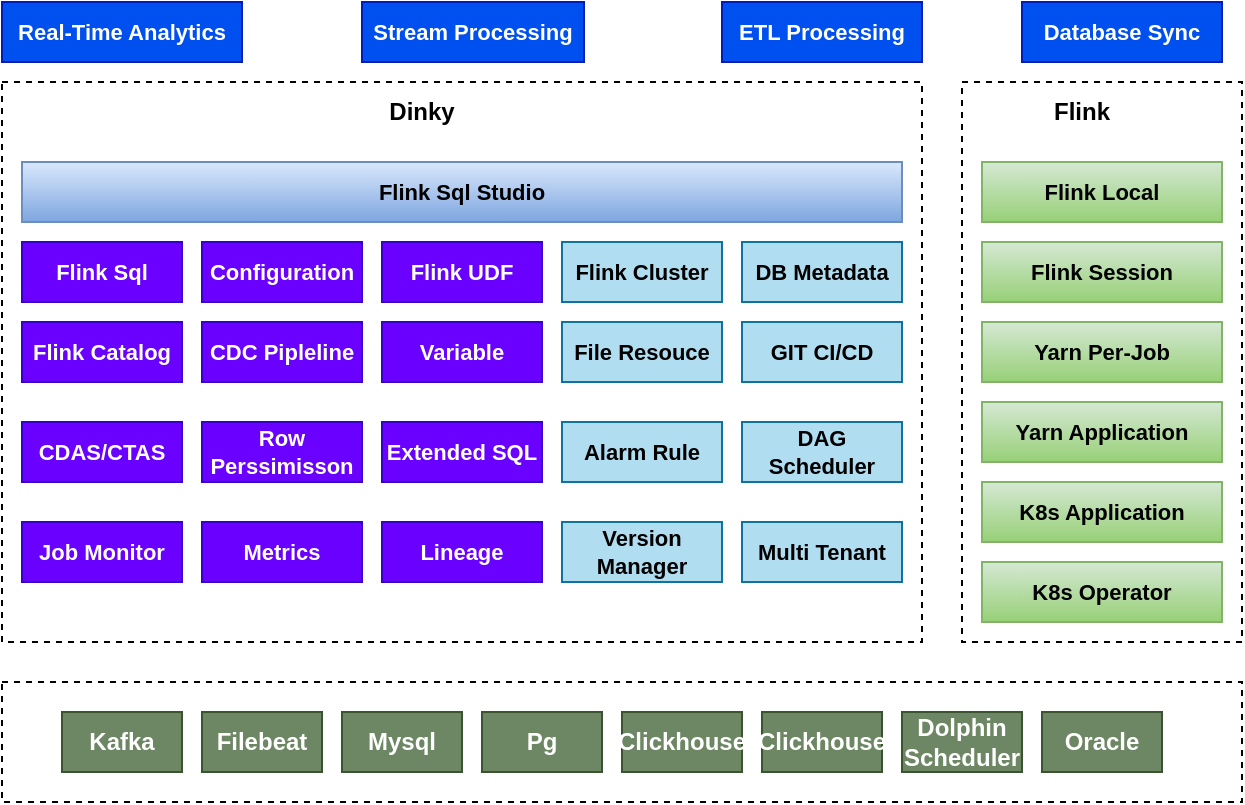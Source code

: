 <mxfile version="24.5.1" type="github">
  <diagram name="第 1 页" id="HKGODpCxfkMQ4LzSjgvv">
    <mxGraphModel dx="989" dy="509" grid="1" gridSize="10" guides="1" tooltips="1" connect="1" arrows="1" fold="1" page="1" pageScale="1" pageWidth="827" pageHeight="1169" math="0" shadow="0">
      <root>
        <mxCell id="0" />
        <mxCell id="1" parent="0" />
        <mxCell id="EMy1A2MRM-kkTs6elO1o-1" value="&lt;font style=&quot;font-size: 11px;&quot;&gt;Real-Time Analytics&lt;/font&gt;" style="rounded=0;whiteSpace=wrap;html=1;fontSize=11;fontStyle=1;fillColor=#0050ef;fontColor=#ffffff;strokeColor=#001DBC;" vertex="1" parent="1">
          <mxGeometry x="90" y="200" width="120" height="30" as="geometry" />
        </mxCell>
        <mxCell id="EMy1A2MRM-kkTs6elO1o-2" value="&lt;font style=&quot;font-size: 11px;&quot;&gt;Stream Processing&lt;/font&gt;" style="rounded=0;whiteSpace=wrap;html=1;fontSize=11;fontStyle=1;fillColor=#0050ef;fontColor=#ffffff;strokeColor=#001DBC;" vertex="1" parent="1">
          <mxGeometry x="270" y="200" width="111" height="30" as="geometry" />
        </mxCell>
        <mxCell id="EMy1A2MRM-kkTs6elO1o-3" value="&lt;font style=&quot;font-size: 11px;&quot;&gt;ETL Processing&lt;/font&gt;" style="rounded=0;whiteSpace=wrap;html=1;fontSize=11;fontStyle=1;fillColor=#0050ef;fontColor=#ffffff;strokeColor=#001DBC;" vertex="1" parent="1">
          <mxGeometry x="450" y="200" width="100" height="30" as="geometry" />
        </mxCell>
        <mxCell id="EMy1A2MRM-kkTs6elO1o-4" value="&lt;font style=&quot;font-size: 11px;&quot;&gt;Database Sync&lt;/font&gt;" style="rounded=0;whiteSpace=wrap;html=1;fontSize=11;fontStyle=1;fillColor=#0050ef;fontColor=#ffffff;strokeColor=#001DBC;" vertex="1" parent="1">
          <mxGeometry x="600" y="200" width="100" height="30" as="geometry" />
        </mxCell>
        <mxCell id="EMy1A2MRM-kkTs6elO1o-8" value="" style="rounded=0;whiteSpace=wrap;html=1;dashed=1;fontSize=11;fontStyle=1" vertex="1" parent="1">
          <mxGeometry x="90" y="240" width="460" height="280" as="geometry" />
        </mxCell>
        <mxCell id="EMy1A2MRM-kkTs6elO1o-9" value="Flink Sql Studio" style="rounded=0;whiteSpace=wrap;html=1;fontSize=11;fontStyle=1;fillColor=#dae8fc;gradientColor=#7ea6e0;strokeColor=#6c8ebf;" vertex="1" parent="1">
          <mxGeometry x="100" y="280" width="440" height="30" as="geometry" />
        </mxCell>
        <mxCell id="EMy1A2MRM-kkTs6elO1o-10" value="Flink Sql" style="rounded=0;whiteSpace=wrap;html=1;fontSize=11;fontStyle=1;fillColor=#6a00ff;fontColor=#ffffff;strokeColor=#3700CC;" vertex="1" parent="1">
          <mxGeometry x="100" y="320" width="80" height="30" as="geometry" />
        </mxCell>
        <mxCell id="EMy1A2MRM-kkTs6elO1o-11" value="Configuration" style="rounded=0;whiteSpace=wrap;html=1;fontSize=11;fontStyle=1;fillColor=#6a00ff;fontColor=#ffffff;strokeColor=#3700CC;" vertex="1" parent="1">
          <mxGeometry x="190" y="320" width="80" height="30" as="geometry" />
        </mxCell>
        <mxCell id="EMy1A2MRM-kkTs6elO1o-13" value="Flink UDF" style="rounded=0;whiteSpace=wrap;html=1;fontSize=11;fontStyle=1;fillColor=#6a00ff;fontColor=#ffffff;strokeColor=#3700CC;" vertex="1" parent="1">
          <mxGeometry x="280" y="320" width="80" height="30" as="geometry" />
        </mxCell>
        <mxCell id="EMy1A2MRM-kkTs6elO1o-14" value="Flink Cluster" style="rounded=0;whiteSpace=wrap;html=1;fontSize=11;fontStyle=1;fillColor=#b1ddf0;strokeColor=#10739e;" vertex="1" parent="1">
          <mxGeometry x="370" y="320" width="80" height="30" as="geometry" />
        </mxCell>
        <mxCell id="EMy1A2MRM-kkTs6elO1o-15" value="DB Metadata" style="rounded=0;whiteSpace=wrap;html=1;fontSize=11;fontStyle=1;fillColor=#b1ddf0;strokeColor=#10739e;" vertex="1" parent="1">
          <mxGeometry x="460" y="320" width="80" height="30" as="geometry" />
        </mxCell>
        <mxCell id="EMy1A2MRM-kkTs6elO1o-16" value="Flink Catalog" style="rounded=0;whiteSpace=wrap;html=1;fontSize=11;fontStyle=1;fillColor=#6a00ff;fontColor=#ffffff;strokeColor=#3700CC;" vertex="1" parent="1">
          <mxGeometry x="100" y="360" width="80" height="30" as="geometry" />
        </mxCell>
        <mxCell id="EMy1A2MRM-kkTs6elO1o-17" value="CDC Pipleline" style="rounded=0;whiteSpace=wrap;html=1;fontSize=11;fontStyle=1;fillColor=#6a00ff;fontColor=#ffffff;strokeColor=#3700CC;" vertex="1" parent="1">
          <mxGeometry x="190" y="360" width="80" height="30" as="geometry" />
        </mxCell>
        <mxCell id="EMy1A2MRM-kkTs6elO1o-18" value="Variable" style="rounded=0;whiteSpace=wrap;html=1;fontSize=11;fontStyle=1;fillColor=#6a00ff;fontColor=#ffffff;strokeColor=#3700CC;" vertex="1" parent="1">
          <mxGeometry x="280" y="360" width="80" height="30" as="geometry" />
        </mxCell>
        <mxCell id="EMy1A2MRM-kkTs6elO1o-19" value="File Resouce" style="rounded=0;whiteSpace=wrap;html=1;fontSize=11;fontStyle=1;fillColor=#b1ddf0;strokeColor=#10739e;" vertex="1" parent="1">
          <mxGeometry x="370" y="360" width="80" height="30" as="geometry" />
        </mxCell>
        <mxCell id="EMy1A2MRM-kkTs6elO1o-20" value="GIT CI/CD" style="rounded=0;whiteSpace=wrap;html=1;fontSize=11;fontStyle=1;fillColor=#b1ddf0;strokeColor=#10739e;" vertex="1" parent="1">
          <mxGeometry x="460" y="360" width="80" height="30" as="geometry" />
        </mxCell>
        <mxCell id="EMy1A2MRM-kkTs6elO1o-21" value="CDAS/CTAS" style="rounded=0;whiteSpace=wrap;html=1;fontSize=11;fontStyle=1;fillColor=#6a00ff;fontColor=#ffffff;strokeColor=#3700CC;" vertex="1" parent="1">
          <mxGeometry x="100" y="410" width="80" height="30" as="geometry" />
        </mxCell>
        <mxCell id="EMy1A2MRM-kkTs6elO1o-22" value="Row Perssimisson" style="rounded=0;whiteSpace=wrap;html=1;fontSize=11;fontStyle=1;fillColor=#6a00ff;fontColor=#ffffff;strokeColor=#3700CC;" vertex="1" parent="1">
          <mxGeometry x="190" y="410" width="80" height="30" as="geometry" />
        </mxCell>
        <mxCell id="EMy1A2MRM-kkTs6elO1o-23" value="Extended SQL" style="rounded=0;whiteSpace=wrap;html=1;fontSize=11;fontStyle=1;fillColor=#6a00ff;fontColor=#ffffff;strokeColor=#3700CC;" vertex="1" parent="1">
          <mxGeometry x="280" y="410" width="80" height="30" as="geometry" />
        </mxCell>
        <mxCell id="EMy1A2MRM-kkTs6elO1o-24" value="Alarm Rule" style="rounded=0;whiteSpace=wrap;html=1;fontSize=11;fontStyle=1;fillColor=#b1ddf0;strokeColor=#10739e;" vertex="1" parent="1">
          <mxGeometry x="370" y="410" width="80" height="30" as="geometry" />
        </mxCell>
        <mxCell id="EMy1A2MRM-kkTs6elO1o-25" value="DAG Scheduler" style="rounded=0;whiteSpace=wrap;html=1;fontSize=11;fontStyle=1;fillColor=#b1ddf0;strokeColor=#10739e;" vertex="1" parent="1">
          <mxGeometry x="460" y="410" width="80" height="30" as="geometry" />
        </mxCell>
        <mxCell id="EMy1A2MRM-kkTs6elO1o-26" value="Job Monitor" style="rounded=0;whiteSpace=wrap;html=1;fontSize=11;fontStyle=1;fillColor=#6a00ff;fontColor=#ffffff;strokeColor=#3700CC;" vertex="1" parent="1">
          <mxGeometry x="100" y="460" width="80" height="30" as="geometry" />
        </mxCell>
        <mxCell id="EMy1A2MRM-kkTs6elO1o-27" value="Metrics" style="rounded=0;whiteSpace=wrap;html=1;fontSize=11;fontStyle=1;fillColor=#6a00ff;fontColor=#ffffff;strokeColor=#3700CC;" vertex="1" parent="1">
          <mxGeometry x="190" y="460" width="80" height="30" as="geometry" />
        </mxCell>
        <mxCell id="EMy1A2MRM-kkTs6elO1o-28" value="Lineage" style="rounded=0;whiteSpace=wrap;html=1;fontSize=11;fontStyle=1;fillColor=#6a00ff;fontColor=#ffffff;strokeColor=#3700CC;" vertex="1" parent="1">
          <mxGeometry x="280" y="460" width="80" height="30" as="geometry" />
        </mxCell>
        <mxCell id="EMy1A2MRM-kkTs6elO1o-29" value="Version Manager" style="rounded=0;whiteSpace=wrap;html=1;fontSize=11;fontStyle=1;fillColor=#b1ddf0;strokeColor=#10739e;" vertex="1" parent="1">
          <mxGeometry x="370" y="460" width="80" height="30" as="geometry" />
        </mxCell>
        <mxCell id="EMy1A2MRM-kkTs6elO1o-30" value="Multi Tenant" style="rounded=0;whiteSpace=wrap;html=1;fontSize=11;fontStyle=1;fillColor=#b1ddf0;strokeColor=#10739e;" vertex="1" parent="1">
          <mxGeometry x="460" y="460" width="80" height="30" as="geometry" />
        </mxCell>
        <mxCell id="EMy1A2MRM-kkTs6elO1o-36" value="" style="rounded=0;whiteSpace=wrap;html=1;dashed=1;fontSize=11;fontStyle=1" vertex="1" parent="1">
          <mxGeometry x="570" y="240" width="140" height="280" as="geometry" />
        </mxCell>
        <mxCell id="EMy1A2MRM-kkTs6elO1o-37" value="Flink Local" style="rounded=0;whiteSpace=wrap;html=1;fontSize=11;fontStyle=1;fillColor=#d5e8d4;gradientColor=#97d077;strokeColor=#82b366;" vertex="1" parent="1">
          <mxGeometry x="580" y="280" width="120" height="30" as="geometry" />
        </mxCell>
        <mxCell id="EMy1A2MRM-kkTs6elO1o-38" value="Flink Session" style="rounded=0;whiteSpace=wrap;html=1;fontSize=11;fontStyle=1;fillColor=#d5e8d4;gradientColor=#97d077;strokeColor=#82b366;" vertex="1" parent="1">
          <mxGeometry x="580" y="320" width="120" height="30" as="geometry" />
        </mxCell>
        <mxCell id="EMy1A2MRM-kkTs6elO1o-39" value="Yarn Per-Job" style="rounded=0;whiteSpace=wrap;html=1;fontSize=11;fontStyle=1;fillColor=#d5e8d4;gradientColor=#97d077;strokeColor=#82b366;" vertex="1" parent="1">
          <mxGeometry x="580" y="360" width="120" height="30" as="geometry" />
        </mxCell>
        <mxCell id="EMy1A2MRM-kkTs6elO1o-40" value="Yarn Application" style="rounded=0;whiteSpace=wrap;html=1;fontSize=11;fontStyle=1;fillColor=#d5e8d4;gradientColor=#97d077;strokeColor=#82b366;" vertex="1" parent="1">
          <mxGeometry x="580" y="400" width="120" height="30" as="geometry" />
        </mxCell>
        <mxCell id="EMy1A2MRM-kkTs6elO1o-41" value="K8s Application" style="rounded=0;whiteSpace=wrap;html=1;fontSize=11;fontStyle=1;fillColor=#d5e8d4;gradientColor=#97d077;strokeColor=#82b366;" vertex="1" parent="1">
          <mxGeometry x="580" y="440" width="120" height="30" as="geometry" />
        </mxCell>
        <mxCell id="EMy1A2MRM-kkTs6elO1o-42" value="K8s Operator" style="rounded=0;whiteSpace=wrap;html=1;fontSize=11;fontStyle=1;fillColor=#d5e8d4;gradientColor=#97d077;strokeColor=#82b366;" vertex="1" parent="1">
          <mxGeometry x="580" y="480" width="120" height="30" as="geometry" />
        </mxCell>
        <mxCell id="EMy1A2MRM-kkTs6elO1o-43" value="" style="rounded=0;whiteSpace=wrap;html=1;dashed=1;fontSize=11;fontStyle=1" vertex="1" parent="1">
          <mxGeometry x="90" y="540" width="620" height="60" as="geometry" />
        </mxCell>
        <mxCell id="EMy1A2MRM-kkTs6elO1o-44" value="&lt;b&gt;Dinky&lt;/b&gt;" style="text;html=1;align=center;verticalAlign=middle;whiteSpace=wrap;rounded=0;" vertex="1" parent="1">
          <mxGeometry x="270" y="240" width="60" height="30" as="geometry" />
        </mxCell>
        <mxCell id="EMy1A2MRM-kkTs6elO1o-45" value="&lt;b&gt;Flink&lt;/b&gt;" style="text;html=1;align=center;verticalAlign=middle;whiteSpace=wrap;rounded=0;" vertex="1" parent="1">
          <mxGeometry x="600" y="240" width="60" height="30" as="geometry" />
        </mxCell>
        <mxCell id="EMy1A2MRM-kkTs6elO1o-46" value="Kafka" style="rounded=0;whiteSpace=wrap;html=1;fillColor=#6d8764;strokeColor=#3A5431;fontColor=#ffffff;fontStyle=1" vertex="1" parent="1">
          <mxGeometry x="120" y="555" width="60" height="30" as="geometry" />
        </mxCell>
        <mxCell id="EMy1A2MRM-kkTs6elO1o-47" value="Filebeat" style="rounded=0;whiteSpace=wrap;html=1;fillColor=#6d8764;strokeColor=#3A5431;fontColor=#ffffff;fontStyle=1" vertex="1" parent="1">
          <mxGeometry x="190" y="555" width="60" height="30" as="geometry" />
        </mxCell>
        <mxCell id="EMy1A2MRM-kkTs6elO1o-48" value="Mysql" style="rounded=0;whiteSpace=wrap;html=1;fillColor=#6d8764;strokeColor=#3A5431;fontColor=#ffffff;fontStyle=1" vertex="1" parent="1">
          <mxGeometry x="260" y="555" width="60" height="30" as="geometry" />
        </mxCell>
        <mxCell id="EMy1A2MRM-kkTs6elO1o-49" value="Pg" style="rounded=0;whiteSpace=wrap;html=1;fillColor=#6d8764;strokeColor=#3A5431;fontColor=#ffffff;fontStyle=1" vertex="1" parent="1">
          <mxGeometry x="330" y="555" width="60" height="30" as="geometry" />
        </mxCell>
        <mxCell id="EMy1A2MRM-kkTs6elO1o-50" value="Clickhouse" style="rounded=0;whiteSpace=wrap;html=1;fillColor=#6d8764;strokeColor=#3A5431;fontColor=#ffffff;fontStyle=1" vertex="1" parent="1">
          <mxGeometry x="400" y="555" width="60" height="30" as="geometry" />
        </mxCell>
        <mxCell id="EMy1A2MRM-kkTs6elO1o-51" value="Clickhouse" style="rounded=0;whiteSpace=wrap;html=1;fillColor=#6d8764;strokeColor=#3A5431;fontColor=#ffffff;fontStyle=1" vertex="1" parent="1">
          <mxGeometry x="470" y="555" width="60" height="30" as="geometry" />
        </mxCell>
        <mxCell id="EMy1A2MRM-kkTs6elO1o-52" value="Dolphin Scheduler" style="rounded=0;whiteSpace=wrap;html=1;fillColor=#6d8764;strokeColor=#3A5431;fontColor=#ffffff;fontStyle=1" vertex="1" parent="1">
          <mxGeometry x="540" y="555" width="60" height="30" as="geometry" />
        </mxCell>
        <mxCell id="EMy1A2MRM-kkTs6elO1o-53" value="Oracle" style="rounded=0;whiteSpace=wrap;html=1;fillColor=#6d8764;strokeColor=#3A5431;fontColor=#ffffff;fontStyle=1" vertex="1" parent="1">
          <mxGeometry x="610" y="555" width="60" height="30" as="geometry" />
        </mxCell>
      </root>
    </mxGraphModel>
  </diagram>
</mxfile>
